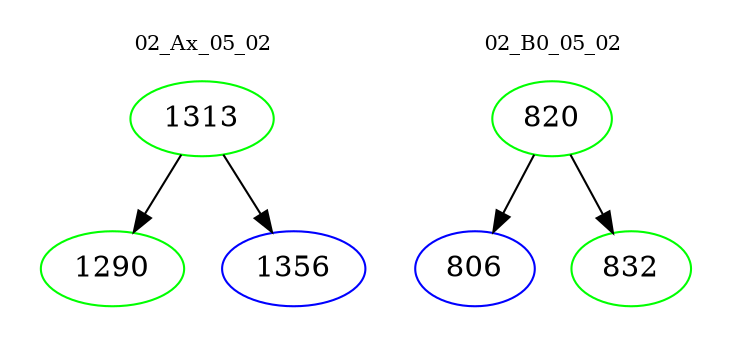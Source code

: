 digraph{
subgraph cluster_0 {
color = white
label = "02_Ax_05_02";
fontsize=10;
T0_1313 [label="1313", color="green"]
T0_1313 -> T0_1290 [color="black"]
T0_1290 [label="1290", color="green"]
T0_1313 -> T0_1356 [color="black"]
T0_1356 [label="1356", color="blue"]
}
subgraph cluster_1 {
color = white
label = "02_B0_05_02";
fontsize=10;
T1_820 [label="820", color="green"]
T1_820 -> T1_806 [color="black"]
T1_806 [label="806", color="blue"]
T1_820 -> T1_832 [color="black"]
T1_832 [label="832", color="green"]
}
}
